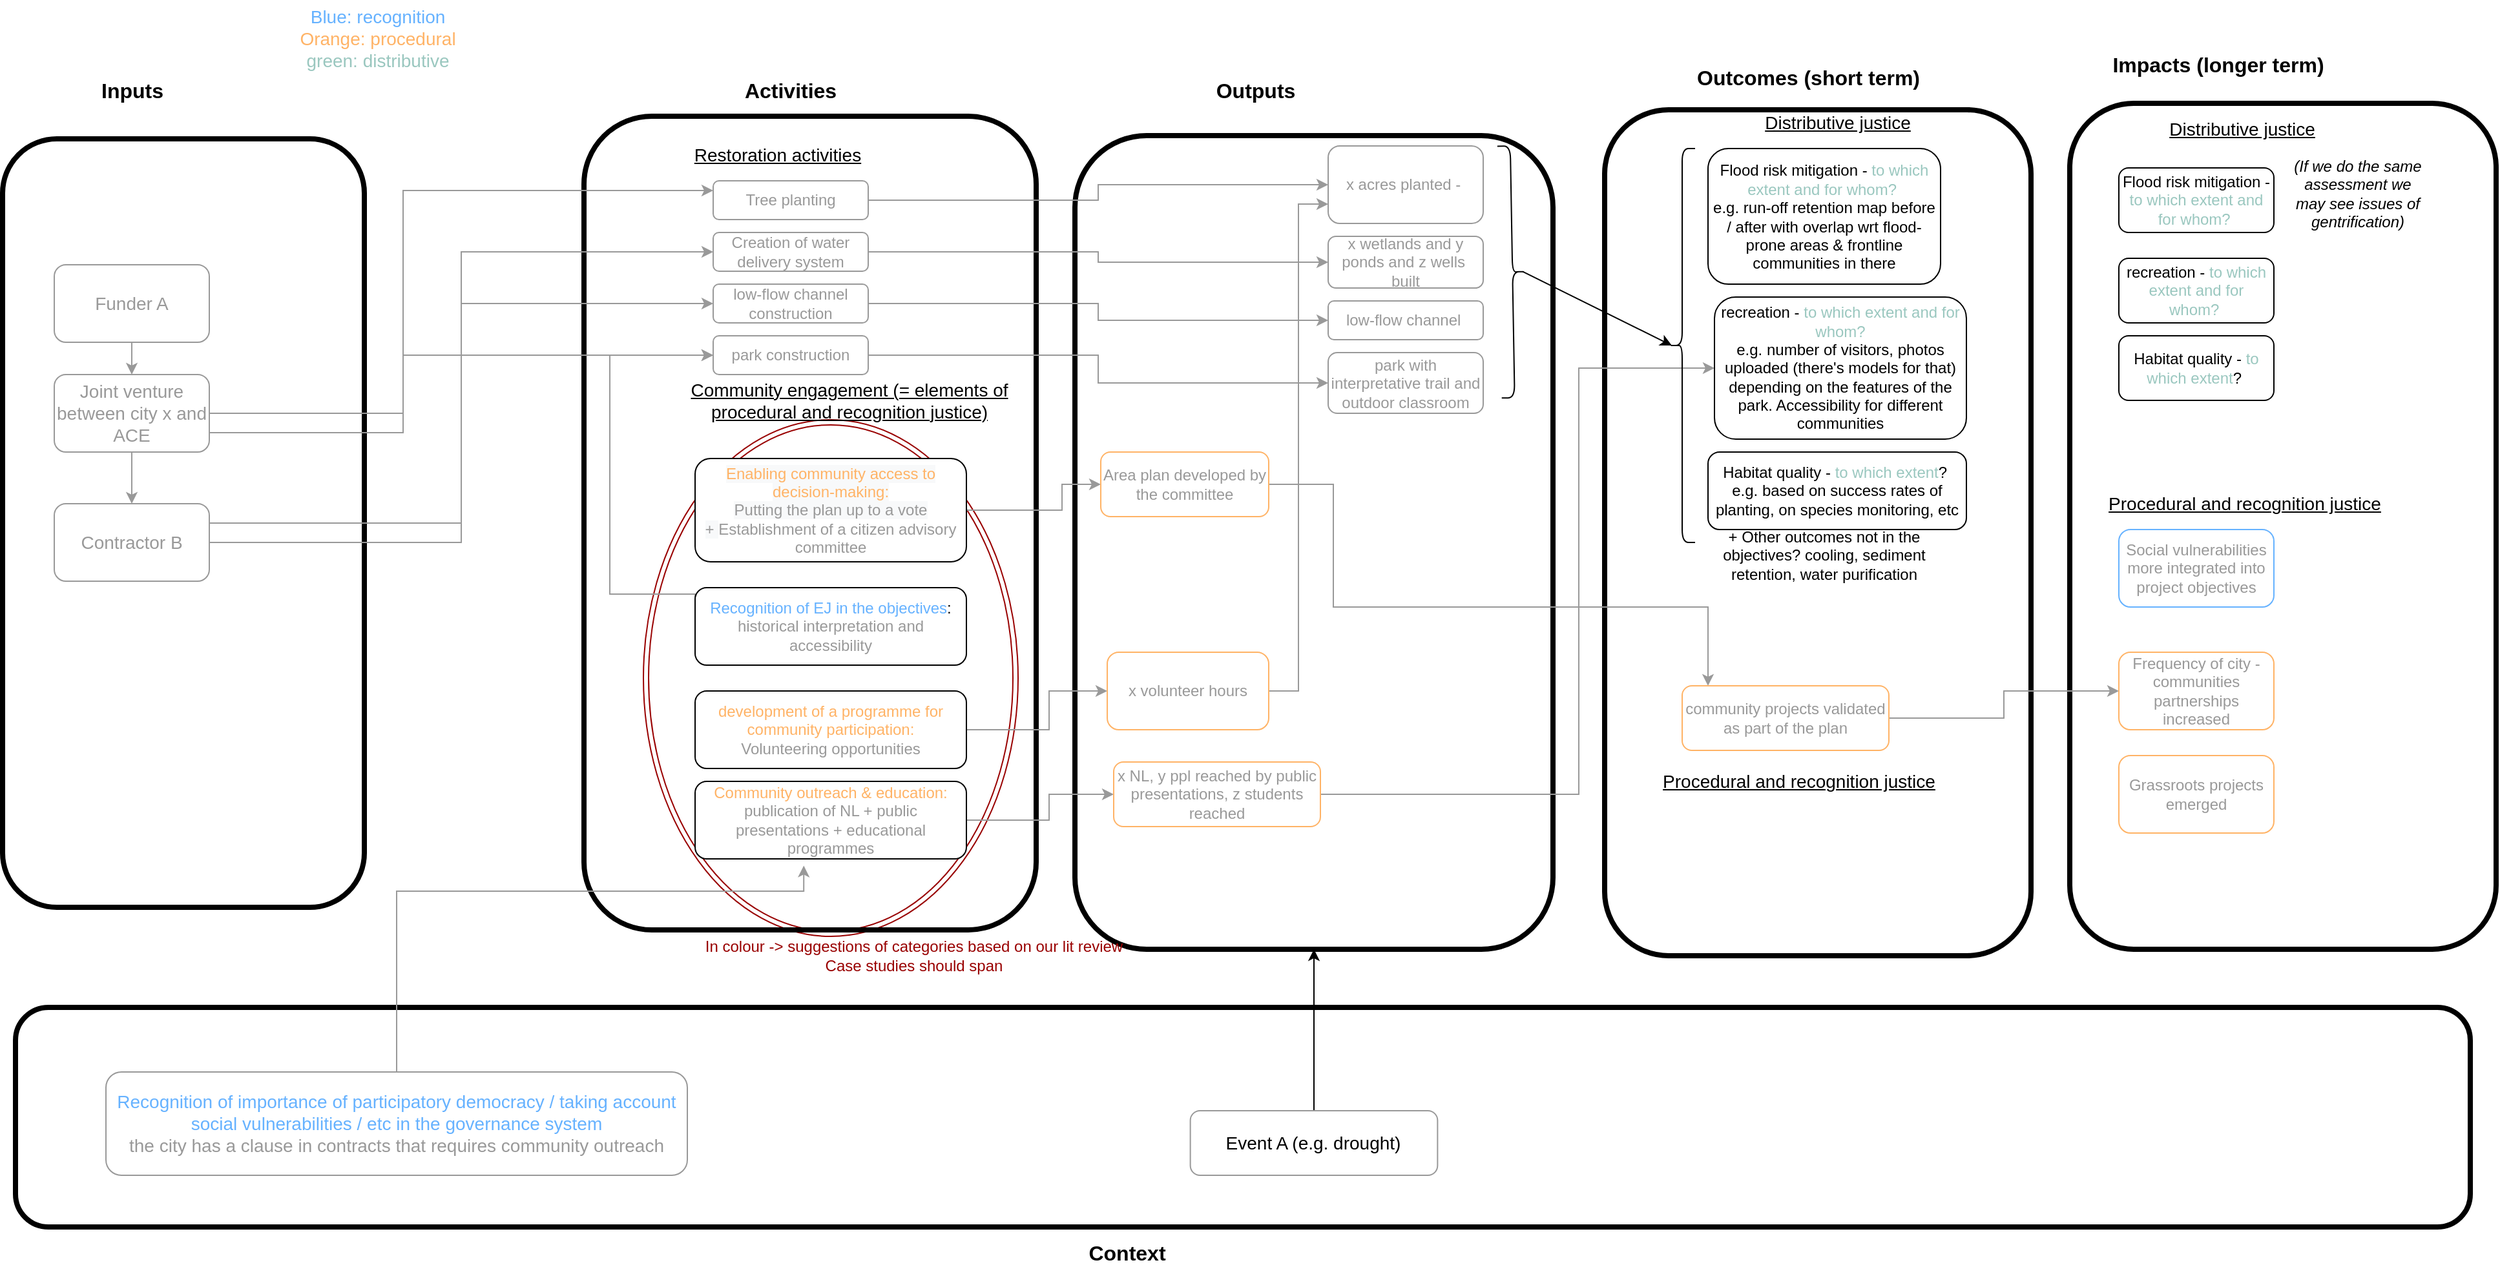<mxfile version="13.6.6" type="github">
  <diagram id="vgA6iTGPaxQfXKOa6rfH" name="Page-1">
    <mxGraphModel dx="2570" dy="1210" grid="1" gridSize="10" guides="1" tooltips="1" connect="1" arrows="1" fold="1" page="1" pageScale="1" pageWidth="1654" pageHeight="2336" math="0" shadow="0">
      <root>
        <mxCell id="0" />
        <mxCell id="1" parent="0" />
        <mxCell id="vsAwOf1phoWgkUj9JQo5-33" value="" style="rounded=1;whiteSpace=wrap;html=1;fontSize=16;fillColor=none;strokeWidth=4;" vertex="1" parent="1">
          <mxGeometry x="90" y="800" width="1900" height="170" as="geometry" />
        </mxCell>
        <mxCell id="vsAwOf1phoWgkUj9JQo5-28" value="" style="rounded=1;whiteSpace=wrap;html=1;fontSize=16;fillColor=none;strokeWidth=4;" vertex="1" parent="1">
          <mxGeometry x="1320" y="105" width="330" height="655" as="geometry" />
        </mxCell>
        <mxCell id="vsAwOf1phoWgkUj9JQo5-30" value="" style="rounded=1;whiteSpace=wrap;html=1;fontSize=16;fillColor=none;strokeWidth=4;" vertex="1" parent="1">
          <mxGeometry x="1680" y="100" width="330" height="655" as="geometry" />
        </mxCell>
        <mxCell id="vsAwOf1phoWgkUj9JQo5-26" value="" style="rounded=1;whiteSpace=wrap;html=1;fontSize=16;fillColor=none;strokeWidth=4;" vertex="1" parent="1">
          <mxGeometry x="910" y="125" width="370" height="630" as="geometry" />
        </mxCell>
        <mxCell id="vsAwOf1phoWgkUj9JQo5-22" value="" style="rounded=1;whiteSpace=wrap;html=1;fontSize=16;fillColor=none;strokeWidth=4;" vertex="1" parent="1">
          <mxGeometry x="80" y="127.5" width="280" height="595" as="geometry" />
        </mxCell>
        <mxCell id="OVi4SH4In0DBITWxW0jp-76" value="" style="ellipse;shape=doubleEllipse;whiteSpace=wrap;html=1;fillColor=none;fontColor=#990000;strokeColor=#990000;" parent="1" vertex="1">
          <mxGeometry x="576" y="345" width="290" height="400" as="geometry" />
        </mxCell>
        <mxCell id="vsAwOf1phoWgkUj9JQo5-4" value="" style="rounded=1;whiteSpace=wrap;html=1;fontSize=16;fillColor=none;strokeWidth=4;" vertex="1" parent="1">
          <mxGeometry x="530" y="110" width="350" height="630" as="geometry" />
        </mxCell>
        <mxCell id="OVi4SH4In0DBITWxW0jp-1" value="Activities" style="text;html=1;strokeColor=none;fillColor=none;align=center;verticalAlign=middle;whiteSpace=wrap;rounded=0;fontSize=16;fontStyle=1" parent="1" vertex="1">
          <mxGeometry x="670" y="80" width="40" height="20" as="geometry" />
        </mxCell>
        <mxCell id="OVi4SH4In0DBITWxW0jp-23" style="edgeStyle=orthogonalEdgeStyle;rounded=0;orthogonalLoop=1;jettySize=auto;html=1;exitX=1;exitY=0.5;exitDx=0;exitDy=0;strokeColor=#999999;" parent="1" source="OVi4SH4In0DBITWxW0jp-2" target="OVi4SH4In0DBITWxW0jp-16" edge="1">
          <mxGeometry relative="1" as="geometry" />
        </mxCell>
        <mxCell id="OVi4SH4In0DBITWxW0jp-2" value="Tree planting" style="rounded=1;whiteSpace=wrap;html=1;fontColor=#999999;strokeColor=#999999;" parent="1" vertex="1">
          <mxGeometry x="630" y="160" width="120" height="30" as="geometry" />
        </mxCell>
        <mxCell id="OVi4SH4In0DBITWxW0jp-3" value="&lt;font style=&quot;font-size: 14px&quot;&gt;&lt;u&gt;Restoration activities&lt;/u&gt;&lt;/font&gt;" style="text;html=1;strokeColor=none;fillColor=none;align=center;verticalAlign=middle;whiteSpace=wrap;rounded=0;" parent="1" vertex="1">
          <mxGeometry x="610" y="130" width="140" height="20" as="geometry" />
        </mxCell>
        <mxCell id="OVi4SH4In0DBITWxW0jp-38" style="edgeStyle=orthogonalEdgeStyle;rounded=0;orthogonalLoop=1;jettySize=auto;html=1;exitX=1;exitY=0.5;exitDx=0;exitDy=0;entryX=0;entryY=0.5;entryDx=0;entryDy=0;strokeColor=#999999;" parent="1" source="OVi4SH4In0DBITWxW0jp-4" target="OVi4SH4In0DBITWxW0jp-17" edge="1">
          <mxGeometry relative="1" as="geometry" />
        </mxCell>
        <mxCell id="OVi4SH4In0DBITWxW0jp-4" value="Creation of water delivery system" style="rounded=1;whiteSpace=wrap;html=1;fontColor=#999999;strokeColor=#999999;" parent="1" vertex="1">
          <mxGeometry x="630" y="200" width="120" height="30" as="geometry" />
        </mxCell>
        <mxCell id="OVi4SH4In0DBITWxW0jp-36" style="edgeStyle=orthogonalEdgeStyle;rounded=0;orthogonalLoop=1;jettySize=auto;html=1;exitX=1;exitY=0.5;exitDx=0;exitDy=0;entryX=0;entryY=0.5;entryDx=0;entryDy=0;strokeColor=#999999;" parent="1" source="OVi4SH4In0DBITWxW0jp-5" target="OVi4SH4In0DBITWxW0jp-18" edge="1">
          <mxGeometry relative="1" as="geometry" />
        </mxCell>
        <mxCell id="OVi4SH4In0DBITWxW0jp-5" value="low-flow channel construction" style="rounded=1;whiteSpace=wrap;html=1;fontColor=#999999;strokeColor=#999999;" parent="1" vertex="1">
          <mxGeometry x="630" y="240" width="120" height="30" as="geometry" />
        </mxCell>
        <mxCell id="OVi4SH4In0DBITWxW0jp-34" style="edgeStyle=orthogonalEdgeStyle;rounded=0;orthogonalLoop=1;jettySize=auto;html=1;exitX=1;exitY=0.5;exitDx=0;exitDy=0;strokeColor=#999999;" parent="1" source="OVi4SH4In0DBITWxW0jp-6" target="OVi4SH4In0DBITWxW0jp-19" edge="1">
          <mxGeometry relative="1" as="geometry" />
        </mxCell>
        <mxCell id="OVi4SH4In0DBITWxW0jp-6" value="park construction" style="rounded=1;whiteSpace=wrap;html=1;fontColor=#999999;strokeColor=#999999;" parent="1" vertex="1">
          <mxGeometry x="630" y="280" width="120" height="30" as="geometry" />
        </mxCell>
        <mxCell id="OVi4SH4In0DBITWxW0jp-7" value="&lt;div&gt;Community engagement (= elements of &lt;br&gt;&lt;/div&gt;&lt;div&gt;procedural and recognition justice)&lt;/div&gt;" style="text;html=1;align=center;verticalAlign=middle;resizable=0;points=[];autosize=1;fontSize=14;fontStyle=4" parent="1" vertex="1">
          <mxGeometry x="605" y="310" width="260" height="40" as="geometry" />
        </mxCell>
        <mxCell id="OVi4SH4In0DBITWxW0jp-25" style="edgeStyle=orthogonalEdgeStyle;rounded=0;orthogonalLoop=1;jettySize=auto;html=1;exitX=1;exitY=0.5;exitDx=0;exitDy=0;entryX=0;entryY=0.5;entryDx=0;entryDy=0;strokeColor=#999999;" parent="1" source="OVi4SH4In0DBITWxW0jp-10" target="OVi4SH4In0DBITWxW0jp-20" edge="1">
          <mxGeometry relative="1" as="geometry">
            <Array as="points">
              <mxPoint x="900" y="415" />
              <mxPoint x="900" y="395" />
            </Array>
          </mxGeometry>
        </mxCell>
        <mxCell id="OVi4SH4In0DBITWxW0jp-10" value="&lt;font color=&quot;#FFB366&quot;&gt;&lt;span style=&quot;font-family: &amp;#34;helvetica&amp;#34; ; font-size: 12px ; font-style: normal ; font-weight: 400 ; letter-spacing: normal ; text-align: center ; text-indent: 0px ; text-transform: none ; word-spacing: 0px ; background-color: rgb(248 , 249 , 250) ; display: inline ; float: none&quot;&gt;Enabling community access to decision-making&lt;/span&gt;&lt;/font&gt;&lt;span style=&quot;color: rgb(0 , 0 , 0) ; font-family: &amp;#34;helvetica&amp;#34; ; font-size: 12px ; font-style: normal ; font-weight: 400 ; letter-spacing: normal ; text-align: center ; text-indent: 0px ; text-transform: none ; word-spacing: 0px ; background-color: rgb(248 , 249 , 250) ; display: inline ; float: none&quot;&gt;&lt;font color=&quot;#FFB366&quot;&gt;: &lt;/font&gt;&lt;br&gt;&lt;font color=&quot;#999999&quot;&gt;Putting the plan up to a vote +&amp;nbsp;&lt;/font&gt;&lt;/span&gt;&lt;font color=&quot;#999999&quot;&gt;Establishment of a citizen advisory committee&lt;/font&gt;" style="rounded=1;whiteSpace=wrap;html=1;" parent="1" vertex="1">
          <mxGeometry x="616" y="375" width="210" height="80" as="geometry" />
        </mxCell>
        <mxCell id="OVi4SH4In0DBITWxW0jp-31" style="edgeStyle=orthogonalEdgeStyle;rounded=0;orthogonalLoop=1;jettySize=auto;html=1;exitX=0;exitY=0.5;exitDx=0;exitDy=0;entryX=0;entryY=0.5;entryDx=0;entryDy=0;strokeColor=#999999;" parent="1" source="OVi4SH4In0DBITWxW0jp-11" target="OVi4SH4In0DBITWxW0jp-6" edge="1">
          <mxGeometry relative="1" as="geometry">
            <Array as="points">
              <mxPoint x="616" y="480" />
              <mxPoint x="550" y="480" />
              <mxPoint x="550" y="295" />
            </Array>
          </mxGeometry>
        </mxCell>
        <mxCell id="OVi4SH4In0DBITWxW0jp-11" value="&lt;font color=&quot;#66b2ff&quot;&gt;Recognition of EJ in the objectives&lt;/font&gt;: &lt;font color=&quot;#999999&quot;&gt;historical interpretation and accessibility&lt;/font&gt;" style="rounded=1;whiteSpace=wrap;html=1;" parent="1" vertex="1">
          <mxGeometry x="616" y="475" width="210" height="60" as="geometry" />
        </mxCell>
        <mxCell id="OVi4SH4In0DBITWxW0jp-30" style="edgeStyle=orthogonalEdgeStyle;rounded=0;orthogonalLoop=1;jettySize=auto;html=1;exitX=1;exitY=0.5;exitDx=0;exitDy=0;strokeColor=#999999;" parent="1" source="OVi4SH4In0DBITWxW0jp-13" target="OVi4SH4In0DBITWxW0jp-27" edge="1">
          <mxGeometry relative="1" as="geometry">
            <Array as="points">
              <mxPoint x="890" y="585" />
              <mxPoint x="890" y="555" />
            </Array>
          </mxGeometry>
        </mxCell>
        <mxCell id="OVi4SH4In0DBITWxW0jp-13" value="&lt;font color=&quot;#FFB366&quot;&gt;development of a programme for community participation:&lt;/font&gt;&lt;br&gt;&lt;font color=&quot;#999999&quot;&gt;Volunteering opportunities&lt;/font&gt;" style="rounded=1;whiteSpace=wrap;html=1;" parent="1" vertex="1">
          <mxGeometry x="616" y="555" width="210" height="60" as="geometry" />
        </mxCell>
        <mxCell id="OVi4SH4In0DBITWxW0jp-26" style="edgeStyle=orthogonalEdgeStyle;rounded=0;orthogonalLoop=1;jettySize=auto;html=1;exitX=1;exitY=0.5;exitDx=0;exitDy=0;entryX=0;entryY=0.5;entryDx=0;entryDy=0;strokeColor=#999999;" parent="1" source="OVi4SH4In0DBITWxW0jp-14" target="OVi4SH4In0DBITWxW0jp-21" edge="1">
          <mxGeometry relative="1" as="geometry">
            <Array as="points">
              <mxPoint x="890" y="655" />
              <mxPoint x="890" y="635" />
            </Array>
          </mxGeometry>
        </mxCell>
        <mxCell id="OVi4SH4In0DBITWxW0jp-14" value="&lt;font color=&quot;#FFB366&quot;&gt;Community outreach &amp;amp; education:&lt;/font&gt;&lt;br&gt;&lt;font color=&quot;#999999&quot;&gt;publication of NL + public presentations + educational programmes&lt;/font&gt;" style="rounded=1;whiteSpace=wrap;html=1;" parent="1" vertex="1">
          <mxGeometry x="616" y="625" width="210" height="60" as="geometry" />
        </mxCell>
        <mxCell id="OVi4SH4In0DBITWxW0jp-15" value="Outputs" style="text;html=1;strokeColor=none;fillColor=none;align=center;verticalAlign=middle;whiteSpace=wrap;rounded=0;fontSize=16;fontStyle=1" parent="1" vertex="1">
          <mxGeometry x="1030" y="80" width="40" height="20" as="geometry" />
        </mxCell>
        <mxCell id="OVi4SH4In0DBITWxW0jp-16" value="x acres planted -&amp;nbsp;" style="rounded=1;whiteSpace=wrap;html=1;fontColor=#999999;strokeColor=#999999;" parent="1" vertex="1">
          <mxGeometry x="1106" y="133" width="120" height="60" as="geometry" />
        </mxCell>
        <mxCell id="OVi4SH4In0DBITWxW0jp-17" value="x wetlands and y ponds and z wells&amp;nbsp; built" style="rounded=1;whiteSpace=wrap;html=1;fontColor=#999999;strokeColor=#999999;" parent="1" vertex="1">
          <mxGeometry x="1106" y="203" width="120" height="40" as="geometry" />
        </mxCell>
        <mxCell id="OVi4SH4In0DBITWxW0jp-18" value="low-flow channel&amp;nbsp;" style="rounded=1;whiteSpace=wrap;html=1;fontColor=#999999;strokeColor=#999999;" parent="1" vertex="1">
          <mxGeometry x="1106" y="253" width="120" height="30" as="geometry" />
        </mxCell>
        <mxCell id="OVi4SH4In0DBITWxW0jp-19" value="park with interpretative trail and outdoor classroom" style="rounded=1;whiteSpace=wrap;html=1;fontColor=#999999;strokeColor=#999999;" parent="1" vertex="1">
          <mxGeometry x="1106" y="293" width="120" height="47" as="geometry" />
        </mxCell>
        <mxCell id="OVi4SH4In0DBITWxW0jp-46" style="edgeStyle=orthogonalEdgeStyle;rounded=0;orthogonalLoop=1;jettySize=auto;html=1;exitX=1;exitY=0.5;exitDx=0;exitDy=0;strokeColor=#999999;" parent="1" source="OVi4SH4In0DBITWxW0jp-20" target="OVi4SH4In0DBITWxW0jp-45" edge="1">
          <mxGeometry relative="1" as="geometry">
            <Array as="points">
              <mxPoint x="1110" y="395" />
              <mxPoint x="1110" y="490" />
              <mxPoint x="1400" y="490" />
            </Array>
          </mxGeometry>
        </mxCell>
        <mxCell id="OVi4SH4In0DBITWxW0jp-20" value="&lt;font&gt;Area plan developed by the committee&lt;/font&gt;" style="rounded=1;whiteSpace=wrap;html=1;strokeColor=#FFB366;fontColor=#999999;" parent="1" vertex="1">
          <mxGeometry x="930" y="370" width="130" height="50" as="geometry" />
        </mxCell>
        <mxCell id="vsAwOf1phoWgkUj9JQo5-25" style="edgeStyle=orthogonalEdgeStyle;rounded=0;orthogonalLoop=1;jettySize=auto;html=1;exitX=1;exitY=0.5;exitDx=0;exitDy=0;entryX=0;entryY=0.5;entryDx=0;entryDy=0;fontSize=16;fontColor=#000000;strokeColor=#999999;" edge="1" parent="1" source="OVi4SH4In0DBITWxW0jp-21" target="OVi4SH4In0DBITWxW0jp-47">
          <mxGeometry relative="1" as="geometry">
            <Array as="points">
              <mxPoint x="1300" y="635" />
              <mxPoint x="1300" y="305" />
            </Array>
          </mxGeometry>
        </mxCell>
        <mxCell id="OVi4SH4In0DBITWxW0jp-21" value="&lt;font&gt;x NL, y ppl reached by public presentations, z students reached&lt;/font&gt;" style="rounded=1;whiteSpace=wrap;html=1;strokeColor=#FFB366;fontColor=#999999;" parent="1" vertex="1">
          <mxGeometry x="940" y="610" width="160" height="50" as="geometry" />
        </mxCell>
        <mxCell id="OVi4SH4In0DBITWxW0jp-28" style="edgeStyle=orthogonalEdgeStyle;rounded=0;orthogonalLoop=1;jettySize=auto;html=1;exitX=1;exitY=0.5;exitDx=0;exitDy=0;entryX=0;entryY=0.75;entryDx=0;entryDy=0;strokeColor=#999999;" parent="1" source="OVi4SH4In0DBITWxW0jp-27" target="OVi4SH4In0DBITWxW0jp-16" edge="1">
          <mxGeometry relative="1" as="geometry" />
        </mxCell>
        <mxCell id="OVi4SH4In0DBITWxW0jp-27" value="&lt;font&gt;x volunteer hours&lt;/font&gt;" style="rounded=1;whiteSpace=wrap;html=1;strokeColor=#FFB366;fontColor=#999999;" parent="1" vertex="1">
          <mxGeometry x="935" y="525" width="125" height="60" as="geometry" />
        </mxCell>
        <mxCell id="OVi4SH4In0DBITWxW0jp-42" value="Outcomes (short term)&amp;nbsp;" style="text;html=1;strokeColor=none;fillColor=none;align=center;verticalAlign=middle;whiteSpace=wrap;rounded=0;fontSize=16;fontStyle=1" parent="1" vertex="1">
          <mxGeometry x="1390" y="70" width="180" height="20" as="geometry" />
        </mxCell>
        <mxCell id="OVi4SH4In0DBITWxW0jp-44" value="Flood risk mitigation - &lt;font color=&quot;#9ac7bf&quot;&gt;to which extent and for whom?&lt;/font&gt;&amp;nbsp;&lt;br&gt;e.g. run-off retention map before / after with overlap wrt flood-prone areas &amp;amp; frontline communities in there" style="rounded=1;whiteSpace=wrap;html=1;" parent="1" vertex="1">
          <mxGeometry x="1400" y="135" width="180" height="105" as="geometry" />
        </mxCell>
        <mxCell id="OVi4SH4In0DBITWxW0jp-80" style="edgeStyle=orthogonalEdgeStyle;rounded=0;orthogonalLoop=1;jettySize=auto;html=1;exitX=1;exitY=0.5;exitDx=0;exitDy=0;entryX=0;entryY=0.5;entryDx=0;entryDy=0;strokeColor=#999999;" parent="1" source="OVi4SH4In0DBITWxW0jp-45" target="OVi4SH4In0DBITWxW0jp-73" edge="1">
          <mxGeometry relative="1" as="geometry" />
        </mxCell>
        <mxCell id="OVi4SH4In0DBITWxW0jp-45" value="&lt;font color=&quot;#999999&quot;&gt;community projects validated as part of the plan&lt;/font&gt;" style="rounded=1;whiteSpace=wrap;html=1;strokeColor=#FFB366;" parent="1" vertex="1">
          <mxGeometry x="1380" y="551" width="160" height="50" as="geometry" />
        </mxCell>
        <mxCell id="OVi4SH4In0DBITWxW0jp-47" value="recreation - &lt;font color=&quot;#9ac7bf&quot;&gt;to which extent and for whom? &lt;/font&gt;&lt;br&gt;e.g. number of visitors, photos uploaded (there&#39;s models for that) depending on the features of the park. Accessibility for different communities" style="rounded=1;whiteSpace=wrap;html=1;" parent="1" vertex="1">
          <mxGeometry x="1405" y="250" width="195" height="110" as="geometry" />
        </mxCell>
        <mxCell id="OVi4SH4In0DBITWxW0jp-48" value="Habitat quality - &lt;font color=&quot;#9ac7bf&quot;&gt;to which extent&lt;/font&gt;?&amp;nbsp;&lt;br&gt;e.g. based on success rates of planting, on species monitoring, etc" style="rounded=1;whiteSpace=wrap;html=1;" parent="1" vertex="1">
          <mxGeometry x="1400" y="370" width="200" height="60" as="geometry" />
        </mxCell>
        <mxCell id="OVi4SH4In0DBITWxW0jp-51" value="Distributive justice" style="text;html=1;align=center;verticalAlign=middle;resizable=0;points=[];autosize=1;fontSize=14;fontStyle=4" parent="1" vertex="1">
          <mxGeometry x="1435" y="105" width="130" height="20" as="geometry" />
        </mxCell>
        <mxCell id="OVi4SH4In0DBITWxW0jp-54" value="Impacts (longer term)" style="text;html=1;strokeColor=none;fillColor=none;align=center;verticalAlign=middle;whiteSpace=wrap;rounded=0;fontSize=16;fontStyle=1" parent="1" vertex="1">
          <mxGeometry x="1705" y="60" width="180" height="20" as="geometry" />
        </mxCell>
        <mxCell id="OVi4SH4In0DBITWxW0jp-55" value="" style="shape=curlyBracket;whiteSpace=wrap;html=1;rounded=1;strokeColor=#000000;" parent="1" vertex="1">
          <mxGeometry x="1370" y="135" width="20" height="305" as="geometry" />
        </mxCell>
        <mxCell id="OVi4SH4In0DBITWxW0jp-56" value="" style="shape=curlyBracket;whiteSpace=wrap;html=1;rounded=1;strokeColor=#000000;rotation=-181;size=0.5;" parent="1" vertex="1">
          <mxGeometry x="1238.65" y="133" width="20" height="195" as="geometry" />
        </mxCell>
        <mxCell id="OVi4SH4In0DBITWxW0jp-57" value="" style="endArrow=classic;html=1;exitX=0.1;exitY=0.5;exitDx=0;exitDy=0;exitPerimeter=0;entryX=0.1;entryY=0.5;entryDx=0;entryDy=0;entryPerimeter=0;" parent="1" source="OVi4SH4In0DBITWxW0jp-56" target="OVi4SH4In0DBITWxW0jp-55" edge="1">
          <mxGeometry width="50" height="50" relative="1" as="geometry">
            <mxPoint x="1258.65" y="229.92" as="sourcePoint" />
            <mxPoint x="1310" y="270" as="targetPoint" />
          </mxGeometry>
        </mxCell>
        <mxCell id="OVi4SH4In0DBITWxW0jp-60" value="Flood risk mitigation - &lt;font color=&quot;#9ac7bf&quot;&gt;to which extent and for whom?&lt;/font&gt;&amp;nbsp;" style="rounded=1;whiteSpace=wrap;html=1;" parent="1" vertex="1">
          <mxGeometry x="1718" y="150" width="120" height="50" as="geometry" />
        </mxCell>
        <mxCell id="OVi4SH4In0DBITWxW0jp-61" value="recreation - &lt;font color=&quot;#9ac7bf&quot;&gt;to which extent and for whom?&amp;nbsp;&lt;/font&gt;" style="rounded=1;whiteSpace=wrap;html=1;" parent="1" vertex="1">
          <mxGeometry x="1718" y="219.99" width="120" height="50" as="geometry" />
        </mxCell>
        <mxCell id="OVi4SH4In0DBITWxW0jp-62" value="Habitat quality - &lt;font color=&quot;#9ac7bf&quot;&gt;to which extent&lt;/font&gt;?&amp;nbsp;" style="rounded=1;whiteSpace=wrap;html=1;" parent="1" vertex="1">
          <mxGeometry x="1718" y="279.99" width="120" height="50" as="geometry" />
        </mxCell>
        <mxCell id="OVi4SH4In0DBITWxW0jp-63" value="Distributive justice" style="text;html=1;align=center;verticalAlign=middle;resizable=0;points=[];autosize=1;fontSize=14;fontStyle=4" parent="1" vertex="1">
          <mxGeometry x="1748" y="110" width="130" height="20" as="geometry" />
        </mxCell>
        <mxCell id="OVi4SH4In0DBITWxW0jp-66" value="(If we do the same assessment we may see issues of gentrification)" style="text;html=1;strokeColor=none;fillColor=none;align=center;verticalAlign=middle;whiteSpace=wrap;rounded=0;fontStyle=2" parent="1" vertex="1">
          <mxGeometry x="1848" y="160" width="110" height="20" as="geometry" />
        </mxCell>
        <mxCell id="OVi4SH4In0DBITWxW0jp-72" value="+ Other outcomes not in the objectives? cooling, sediment retention, water purification" style="text;html=1;strokeColor=none;fillColor=none;align=center;verticalAlign=middle;whiteSpace=wrap;rounded=0;" parent="1" vertex="1">
          <mxGeometry x="1405" y="440" width="170" height="20" as="geometry" />
        </mxCell>
        <mxCell id="OVi4SH4In0DBITWxW0jp-73" value="&lt;font&gt;Frequency of city - communities partnerships increased&lt;/font&gt;" style="rounded=1;whiteSpace=wrap;html=1;fontColor=#999999;strokeColor=#FFB366;" parent="1" vertex="1">
          <mxGeometry x="1718" y="525" width="120" height="60" as="geometry" />
        </mxCell>
        <mxCell id="OVi4SH4In0DBITWxW0jp-75" value="&lt;font&gt;Social vulnerabilities more integrated into project objectives&lt;/font&gt;" style="rounded=1;whiteSpace=wrap;html=1;fontColor=#999999;strokeColor=#66B2FF;" parent="1" vertex="1">
          <mxGeometry x="1718" y="430" width="120" height="60" as="geometry" />
        </mxCell>
        <mxCell id="OVi4SH4In0DBITWxW0jp-77" value="&lt;div&gt;In colour -&amp;gt; suggestions of categories based on our lit review&lt;/div&gt;&lt;div&gt;Case studies should span&lt;br&gt;&lt;/div&gt;" style="text;html=1;align=center;verticalAlign=middle;resizable=0;points=[];autosize=1;fontColor=#990000;" parent="1" vertex="1">
          <mxGeometry x="615" y="745" width="340" height="30" as="geometry" />
        </mxCell>
        <mxCell id="OVi4SH4In0DBITWxW0jp-81" value="&lt;font&gt;Grassroots projects emerged&lt;/font&gt;" style="rounded=1;whiteSpace=wrap;html=1;fontColor=#999999;strokeColor=#FFB366;" parent="1" vertex="1">
          <mxGeometry x="1718" y="605" width="120" height="60" as="geometry" />
        </mxCell>
        <mxCell id="vsAwOf1phoWgkUj9JQo5-1" value="Procedural and recognition justice" style="text;html=1;align=center;verticalAlign=middle;resizable=0;points=[];autosize=1;fontSize=14;fontStyle=4" vertex="1" parent="1">
          <mxGeometry x="1700" y="400" width="230" height="20" as="geometry" />
        </mxCell>
        <mxCell id="vsAwOf1phoWgkUj9JQo5-3" value="Procedural and recognition justice" style="text;html=1;align=center;verticalAlign=middle;resizable=0;points=[];autosize=1;fontSize=14;fontStyle=4" vertex="1" parent="1">
          <mxGeometry x="1355" y="615" width="230" height="20" as="geometry" />
        </mxCell>
        <mxCell id="vsAwOf1phoWgkUj9JQo5-6" value="&lt;div&gt;&lt;font color=&quot;#66B2FF&quot;&gt;Blue: recognition&lt;/font&gt;&lt;/div&gt;&lt;div&gt;&lt;font color=&quot;#FFB366&quot;&gt;Orange: procedural&lt;/font&gt;&lt;/div&gt;&lt;div&gt;&lt;font color=&quot;#9AC7BF&quot;&gt;green: distributive&lt;/font&gt;&lt;br&gt;&lt;/div&gt;" style="text;html=1;align=center;verticalAlign=middle;resizable=0;points=[];autosize=1;fontSize=14;fontColor=#990000;" vertex="1" parent="1">
          <mxGeometry x="300" y="20" width="140" height="60" as="geometry" />
        </mxCell>
        <mxCell id="vsAwOf1phoWgkUj9JQo5-8" value="Inputs " style="text;html=1;align=center;verticalAlign=middle;resizable=0;points=[];autosize=1;fontSize=16;fontStyle=1" vertex="1" parent="1">
          <mxGeometry x="150" y="80" width="60" height="20" as="geometry" />
        </mxCell>
        <mxCell id="vsAwOf1phoWgkUj9JQo5-15" style="edgeStyle=orthogonalEdgeStyle;rounded=0;orthogonalLoop=1;jettySize=auto;html=1;exitX=0.5;exitY=1;exitDx=0;exitDy=0;entryX=0.5;entryY=0;entryDx=0;entryDy=0;fontSize=14;fontColor=#000000;strokeColor=#999999;" edge="1" parent="1" source="vsAwOf1phoWgkUj9JQo5-9" target="vsAwOf1phoWgkUj9JQo5-10">
          <mxGeometry relative="1" as="geometry" />
        </mxCell>
        <mxCell id="vsAwOf1phoWgkUj9JQo5-9" value="Funder A" style="rounded=1;whiteSpace=wrap;html=1;strokeWidth=1;fillColor=none;fontSize=14;strokeColor=#999999;fontColor=#999999;" vertex="1" parent="1">
          <mxGeometry x="120" y="225" width="120" height="60" as="geometry" />
        </mxCell>
        <mxCell id="vsAwOf1phoWgkUj9JQo5-16" style="edgeStyle=orthogonalEdgeStyle;rounded=0;orthogonalLoop=1;jettySize=auto;html=1;exitX=0.5;exitY=1;exitDx=0;exitDy=0;entryX=0.5;entryY=0;entryDx=0;entryDy=0;fontSize=14;fontColor=#000000;strokeColor=#999999;" edge="1" parent="1" source="vsAwOf1phoWgkUj9JQo5-10" target="vsAwOf1phoWgkUj9JQo5-11">
          <mxGeometry relative="1" as="geometry" />
        </mxCell>
        <mxCell id="vsAwOf1phoWgkUj9JQo5-19" style="edgeStyle=orthogonalEdgeStyle;rounded=0;orthogonalLoop=1;jettySize=auto;html=1;exitX=1;exitY=0.5;exitDx=0;exitDy=0;entryX=0;entryY=0.25;entryDx=0;entryDy=0;fontSize=14;fontColor=#000000;strokeColor=#999999;" edge="1" parent="1" source="vsAwOf1phoWgkUj9JQo5-10" target="OVi4SH4In0DBITWxW0jp-2">
          <mxGeometry relative="1" as="geometry">
            <Array as="points">
              <mxPoint x="390" y="340" />
              <mxPoint x="390" y="168" />
            </Array>
          </mxGeometry>
        </mxCell>
        <mxCell id="vsAwOf1phoWgkUj9JQo5-20" style="edgeStyle=orthogonalEdgeStyle;rounded=0;orthogonalLoop=1;jettySize=auto;html=1;exitX=1;exitY=0.75;exitDx=0;exitDy=0;entryX=0;entryY=0.5;entryDx=0;entryDy=0;fontSize=14;fontColor=#000000;strokeColor=#999999;" edge="1" parent="1" source="vsAwOf1phoWgkUj9JQo5-10" target="OVi4SH4In0DBITWxW0jp-6">
          <mxGeometry relative="1" as="geometry">
            <Array as="points">
              <mxPoint x="390" y="355" />
              <mxPoint x="390" y="295" />
            </Array>
          </mxGeometry>
        </mxCell>
        <mxCell id="vsAwOf1phoWgkUj9JQo5-10" value="Joint venture between city x and ACE" style="rounded=1;whiteSpace=wrap;html=1;strokeWidth=1;fillColor=none;fontSize=14;strokeColor=#999999;fontColor=#999999;" vertex="1" parent="1">
          <mxGeometry x="120" y="310" width="120" height="60" as="geometry" />
        </mxCell>
        <mxCell id="vsAwOf1phoWgkUj9JQo5-17" style="edgeStyle=orthogonalEdgeStyle;rounded=0;orthogonalLoop=1;jettySize=auto;html=1;exitX=1;exitY=0.5;exitDx=0;exitDy=0;entryX=0;entryY=0.5;entryDx=0;entryDy=0;fontSize=14;fontColor=#000000;strokeColor=#999999;" edge="1" parent="1" source="vsAwOf1phoWgkUj9JQo5-11" target="OVi4SH4In0DBITWxW0jp-5">
          <mxGeometry relative="1" as="geometry" />
        </mxCell>
        <mxCell id="vsAwOf1phoWgkUj9JQo5-18" style="edgeStyle=orthogonalEdgeStyle;rounded=0;orthogonalLoop=1;jettySize=auto;html=1;exitX=1;exitY=0.25;exitDx=0;exitDy=0;entryX=0;entryY=0.5;entryDx=0;entryDy=0;fontSize=14;fontColor=#000000;strokeColor=#999999;" edge="1" parent="1" source="vsAwOf1phoWgkUj9JQo5-11" target="OVi4SH4In0DBITWxW0jp-4">
          <mxGeometry relative="1" as="geometry" />
        </mxCell>
        <mxCell id="vsAwOf1phoWgkUj9JQo5-11" value="Contractor B" style="rounded=1;whiteSpace=wrap;html=1;strokeWidth=1;fillColor=none;fontSize=14;strokeColor=#999999;fontColor=#999999;" vertex="1" parent="1">
          <mxGeometry x="120" y="410" width="120" height="60" as="geometry" />
        </mxCell>
        <mxCell id="vsAwOf1phoWgkUj9JQo5-21" style="edgeStyle=orthogonalEdgeStyle;rounded=0;orthogonalLoop=1;jettySize=auto;html=1;exitX=0.5;exitY=0;exitDx=0;exitDy=0;entryX=0.428;entryY=0.863;entryDx=0;entryDy=0;entryPerimeter=0;fontSize=14;fontColor=#000000;strokeColor=#999999;" edge="1" parent="1" source="vsAwOf1phoWgkUj9JQo5-12" target="OVi4SH4In0DBITWxW0jp-76">
          <mxGeometry relative="1" as="geometry">
            <Array as="points">
              <mxPoint x="385" y="710" />
              <mxPoint x="700" y="710" />
            </Array>
          </mxGeometry>
        </mxCell>
        <mxCell id="vsAwOf1phoWgkUj9JQo5-12" value="&lt;font color=&quot;#66b2ff&quot;&gt;Recognition of importance of participatory democracy / taking account social vulnerabilities / etc in the governance system&lt;/font&gt;&lt;br&gt;&lt;font color=&quot;#999999&quot;&gt;the city has a clause in contracts that requires community outreach&lt;/font&gt;" style="rounded=1;whiteSpace=wrap;html=1;strokeWidth=1;fillColor=none;fontSize=14;fontColor=#000000;strokeColor=#999999;" vertex="1" parent="1">
          <mxGeometry x="160" y="850" width="450" height="80" as="geometry" />
        </mxCell>
        <mxCell id="vsAwOf1phoWgkUj9JQo5-32" style="edgeStyle=orthogonalEdgeStyle;rounded=0;orthogonalLoop=1;jettySize=auto;html=1;exitX=0.5;exitY=0;exitDx=0;exitDy=0;entryX=0.5;entryY=1;entryDx=0;entryDy=0;fontSize=14;fontColor=#000000;" edge="1" parent="1" source="vsAwOf1phoWgkUj9JQo5-31" target="vsAwOf1phoWgkUj9JQo5-26">
          <mxGeometry relative="1" as="geometry" />
        </mxCell>
        <mxCell id="vsAwOf1phoWgkUj9JQo5-31" value="Event A (e.g. drought)" style="rounded=1;whiteSpace=wrap;html=1;strokeWidth=1;fillColor=none;fontSize=14;fontColor=#000000;strokeColor=#999999;" vertex="1" parent="1">
          <mxGeometry x="999.32" y="880" width="191.35" height="50" as="geometry" />
        </mxCell>
        <mxCell id="vsAwOf1phoWgkUj9JQo5-34" value="Context" style="text;html=1;align=center;verticalAlign=middle;resizable=0;points=[];autosize=1;fontSize=16;fontStyle=1" vertex="1" parent="1">
          <mxGeometry x="910" y="980" width="80" height="20" as="geometry" />
        </mxCell>
      </root>
    </mxGraphModel>
  </diagram>
</mxfile>
